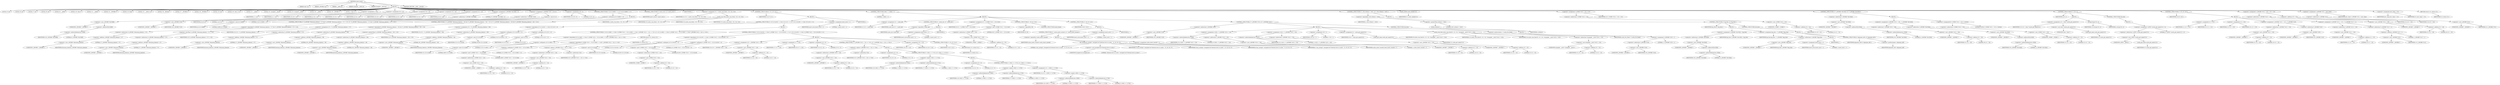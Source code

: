 digraph cache_insert {  
"1000122" [label = "(METHOD,cache_insert)" ]
"1000123" [label = "(PARAM,char *a1)" ]
"1000124" [label = "(PARAM,_DWORD *a2)" ]
"1000125" [label = "(PARAM,__int64 a3)" ]
"1000126" [label = "(PARAM,unsigned __int64 a4)" ]
"1000127" [label = "(PARAM,unsigned __int16 a5)" ]
"1000128" [label = "(BLOCK,,)" ]
"1000129" [label = "(LOCAL,v5: int)" ]
"1000130" [label = "(LOCAL,v6: int)" ]
"1000131" [label = "(LOCAL,v7: int)" ]
"1000132" [label = "(LOCAL,v8: int)" ]
"1000133" [label = "(LOCAL,v9: __int64)" ]
"1000134" [label = "(LOCAL,v10: char *)" ]
"1000135" [label = "(LOCAL,v11: __int64)" ]
"1000136" [label = "(LOCAL,v12: _DWORD *)" ]
"1000137" [label = "(LOCAL,v14: bool)" ]
"1000138" [label = "(LOCAL,v15: __int64 [ 2 ])" ]
"1000139" [label = "(LOCAL,v16: _BOOL4)" ]
"1000140" [label = "(LOCAL,v17: _DWORD *)" ]
"1000141" [label = "(LOCAL,v18: _DWORD *)" ]
"1000142" [label = "(LOCAL,v19: int)" ]
"1000143" [label = "(LOCAL,v20: char [ 12 ])" ]
"1000144" [label = "(LOCAL,v21: __int64)" ]
"1000145" [label = "(LOCAL,v22: unsigned __int16)" ]
"1000146" [label = "(LOCAL,v23: unsigned __int64)" ]
"1000147" [label = "(LOCAL,v24: __int64)" ]
"1000148" [label = "(LOCAL,v25: _DWORD *)" ]
"1000149" [label = "(LOCAL,s: char *)" ]
"1000150" [label = "(<operator>.assignment,s = a1)" ]
"1000151" [label = "(IDENTIFIER,s,s = a1)" ]
"1000152" [label = "(IDENTIFIER,a1,s = a1)" ]
"1000153" [label = "(<operator>.assignment,v25 = a2)" ]
"1000154" [label = "(IDENTIFIER,v25,v25 = a2)" ]
"1000155" [label = "(IDENTIFIER,a2,v25 = a2)" ]
"1000156" [label = "(<operator>.assignment,v24 = a3)" ]
"1000157" [label = "(IDENTIFIER,v24,v24 = a3)" ]
"1000158" [label = "(IDENTIFIER,a3,v24 = a3)" ]
"1000159" [label = "(<operator>.assignment,v23 = a4)" ]
"1000160" [label = "(IDENTIFIER,v23,v23 = a4)" ]
"1000161" [label = "(IDENTIFIER,a4,v23 = a4)" ]
"1000162" [label = "(<operator>.assignment,v22 = a5)" ]
"1000163" [label = "(IDENTIFIER,v22,v22 = a5)" ]
"1000164" [label = "(IDENTIFIER,a5,v22 = a5)" ]
"1000165" [label = "(<operator>.assignment,*(_DWORD *)&v20[8] = 0)" ]
"1000166" [label = "(<operator>.indirection,*(_DWORD *)&v20[8])" ]
"1000167" [label = "(<operator>.cast,(_DWORD *)&v20[8])" ]
"1000168" [label = "(UNKNOWN,_DWORD *,_DWORD *)" ]
"1000169" [label = "(<operator>.addressOf,&v20[8])" ]
"1000170" [label = "(<operator>.indirectIndexAccess,v20[8])" ]
"1000171" [label = "(IDENTIFIER,v20,(_DWORD *)&v20[8])" ]
"1000172" [label = "(LITERAL,8,(_DWORD *)&v20[8])" ]
"1000173" [label = "(LITERAL,0,*(_DWORD *)&v20[8] = 0)" ]
"1000174" [label = "(<operator>.assignment,*(_QWORD *)v20 = a5 & 4)" ]
"1000175" [label = "(<operator>.indirection,*(_QWORD *)v20)" ]
"1000176" [label = "(<operator>.cast,(_QWORD *)v20)" ]
"1000177" [label = "(UNKNOWN,_QWORD *,_QWORD *)" ]
"1000178" [label = "(IDENTIFIER,v20,(_QWORD *)v20)" ]
"1000179" [label = "(<operator>.and,a5 & 4)" ]
"1000180" [label = "(IDENTIFIER,a5,a5 & 4)" ]
"1000181" [label = "(LITERAL,4,a5 & 4)" ]
"1000182" [label = "(<operator>.assignment,v19 = 0)" ]
"1000183" [label = "(IDENTIFIER,v19,v19 = 0)" ]
"1000184" [label = "(LITERAL,0,v19 = 0)" ]
"1000185" [label = "(CONTROL_STRUCTURE,if ( (a5 & 0x980) != 0 ),if ( (a5 & 0x980) != 0 ))" ]
"1000186" [label = "(<operator>.notEquals,(a5 & 0x980) != 0)" ]
"1000187" [label = "(<operator>.and,a5 & 0x980)" ]
"1000188" [label = "(IDENTIFIER,a5,a5 & 0x980)" ]
"1000189" [label = "(LITERAL,0x980,a5 & 0x980)" ]
"1000190" [label = "(LITERAL,0,(a5 & 0x980) != 0)" ]
"1000191" [label = "(BLOCK,,)" ]
"1000192" [label = "(CONTROL_STRUCTURE,if ( *((_QWORD *)dnsmasq_daemon + 57) && *((_QWORD *)dnsmasq_daemon + 57) < v23 ),if ( *((_QWORD *)dnsmasq_daemon + 57) && *((_QWORD *)dnsmasq_daemon + 57) < v23 ))" ]
"1000193" [label = "(<operator>.logicalAnd,*((_QWORD *)dnsmasq_daemon + 57) && *((_QWORD *)dnsmasq_daemon + 57) < v23)" ]
"1000194" [label = "(<operator>.indirection,*((_QWORD *)dnsmasq_daemon + 57))" ]
"1000195" [label = "(<operator>.addition,(_QWORD *)dnsmasq_daemon + 57)" ]
"1000196" [label = "(<operator>.cast,(_QWORD *)dnsmasq_daemon)" ]
"1000197" [label = "(UNKNOWN,_QWORD *,_QWORD *)" ]
"1000198" [label = "(IDENTIFIER,dnsmasq_daemon,(_QWORD *)dnsmasq_daemon)" ]
"1000199" [label = "(LITERAL,57,(_QWORD *)dnsmasq_daemon + 57)" ]
"1000200" [label = "(<operator>.lessThan,*((_QWORD *)dnsmasq_daemon + 57) < v23)" ]
"1000201" [label = "(<operator>.indirection,*((_QWORD *)dnsmasq_daemon + 57))" ]
"1000202" [label = "(<operator>.addition,(_QWORD *)dnsmasq_daemon + 57)" ]
"1000203" [label = "(<operator>.cast,(_QWORD *)dnsmasq_daemon)" ]
"1000204" [label = "(UNKNOWN,_QWORD *,_QWORD *)" ]
"1000205" [label = "(IDENTIFIER,dnsmasq_daemon,(_QWORD *)dnsmasq_daemon)" ]
"1000206" [label = "(LITERAL,57,(_QWORD *)dnsmasq_daemon + 57)" ]
"1000207" [label = "(IDENTIFIER,v23,*((_QWORD *)dnsmasq_daemon + 57) < v23)" ]
"1000208" [label = "(<operator>.assignment,v23 = *((_QWORD *)dnsmasq_daemon + 57))" ]
"1000209" [label = "(IDENTIFIER,v23,v23 = *((_QWORD *)dnsmasq_daemon + 57))" ]
"1000210" [label = "(<operator>.indirection,*((_QWORD *)dnsmasq_daemon + 57))" ]
"1000211" [label = "(<operator>.addition,(_QWORD *)dnsmasq_daemon + 57)" ]
"1000212" [label = "(<operator>.cast,(_QWORD *)dnsmasq_daemon)" ]
"1000213" [label = "(UNKNOWN,_QWORD *,_QWORD *)" ]
"1000214" [label = "(IDENTIFIER,dnsmasq_daemon,(_QWORD *)dnsmasq_daemon)" ]
"1000215" [label = "(LITERAL,57,(_QWORD *)dnsmasq_daemon + 57)" ]
"1000216" [label = "(CONTROL_STRUCTURE,if ( *((_QWORD *)dnsmasq_daemon + 56) && *((_QWORD *)dnsmasq_daemon + 56) > v23 ),if ( *((_QWORD *)dnsmasq_daemon + 56) && *((_QWORD *)dnsmasq_daemon + 56) > v23 ))" ]
"1000217" [label = "(<operator>.logicalAnd,*((_QWORD *)dnsmasq_daemon + 56) && *((_QWORD *)dnsmasq_daemon + 56) > v23)" ]
"1000218" [label = "(<operator>.indirection,*((_QWORD *)dnsmasq_daemon + 56))" ]
"1000219" [label = "(<operator>.addition,(_QWORD *)dnsmasq_daemon + 56)" ]
"1000220" [label = "(<operator>.cast,(_QWORD *)dnsmasq_daemon)" ]
"1000221" [label = "(UNKNOWN,_QWORD *,_QWORD *)" ]
"1000222" [label = "(IDENTIFIER,dnsmasq_daemon,(_QWORD *)dnsmasq_daemon)" ]
"1000223" [label = "(LITERAL,56,(_QWORD *)dnsmasq_daemon + 56)" ]
"1000224" [label = "(<operator>.greaterThan,*((_QWORD *)dnsmasq_daemon + 56) > v23)" ]
"1000225" [label = "(<operator>.indirection,*((_QWORD *)dnsmasq_daemon + 56))" ]
"1000226" [label = "(<operator>.addition,(_QWORD *)dnsmasq_daemon + 56)" ]
"1000227" [label = "(<operator>.cast,(_QWORD *)dnsmasq_daemon)" ]
"1000228" [label = "(UNKNOWN,_QWORD *,_QWORD *)" ]
"1000229" [label = "(IDENTIFIER,dnsmasq_daemon,(_QWORD *)dnsmasq_daemon)" ]
"1000230" [label = "(LITERAL,56,(_QWORD *)dnsmasq_daemon + 56)" ]
"1000231" [label = "(IDENTIFIER,v23,*((_QWORD *)dnsmasq_daemon + 56) > v23)" ]
"1000232" [label = "(<operator>.assignment,v23 = *((_QWORD *)dnsmasq_daemon + 56))" ]
"1000233" [label = "(IDENTIFIER,v23,v23 = *((_QWORD *)dnsmasq_daemon + 56))" ]
"1000234" [label = "(<operator>.indirection,*((_QWORD *)dnsmasq_daemon + 56))" ]
"1000235" [label = "(<operator>.addition,(_QWORD *)dnsmasq_daemon + 56)" ]
"1000236" [label = "(<operator>.cast,(_QWORD *)dnsmasq_daemon)" ]
"1000237" [label = "(UNKNOWN,_QWORD *,_QWORD *)" ]
"1000238" [label = "(IDENTIFIER,dnsmasq_daemon,(_QWORD *)dnsmasq_daemon)" ]
"1000239" [label = "(LITERAL,56,(_QWORD *)dnsmasq_daemon + 56)" ]
"1000240" [label = "(CONTROL_STRUCTURE,if ( insert_error ),if ( insert_error ))" ]
"1000241" [label = "(IDENTIFIER,insert_error,if ( insert_error ))" ]
"1000242" [label = "(IDENTIFIER,L,)" ]
"1000243" [label = "(<operator>.assignment,v21 = cache_scan_free(s, v25, v24, v22))" ]
"1000244" [label = "(IDENTIFIER,v21,v21 = cache_scan_free(s, v25, v24, v22))" ]
"1000245" [label = "(cache_scan_free,cache_scan_free(s, v25, v24, v22))" ]
"1000246" [label = "(IDENTIFIER,s,cache_scan_free(s, v25, v24, v22))" ]
"1000247" [label = "(IDENTIFIER,v25,cache_scan_free(s, v25, v24, v22))" ]
"1000248" [label = "(IDENTIFIER,v24,cache_scan_free(s, v25, v24, v22))" ]
"1000249" [label = "(IDENTIFIER,v22,cache_scan_free(s, v25, v24, v22))" ]
"1000250" [label = "(CONTROL_STRUCTURE,if ( v21 ),if ( v21 ))" ]
"1000251" [label = "(IDENTIFIER,v21,if ( v21 ))" ]
"1000252" [label = "(BLOCK,,)" ]
"1000253" [label = "(CONTROL_STRUCTURE,if ( (v22 & 0x180) != 0 && (v22 & 8) != 0 ),if ( (v22 & 0x180) != 0 && (v22 & 8) != 0 ))" ]
"1000254" [label = "(<operator>.logicalAnd,(v22 & 0x180) != 0 && (v22 & 8) != 0)" ]
"1000255" [label = "(<operator>.notEquals,(v22 & 0x180) != 0)" ]
"1000256" [label = "(<operator>.and,v22 & 0x180)" ]
"1000257" [label = "(IDENTIFIER,v22,v22 & 0x180)" ]
"1000258" [label = "(LITERAL,0x180,v22 & 0x180)" ]
"1000259" [label = "(LITERAL,0,(v22 & 0x180) != 0)" ]
"1000260" [label = "(<operator>.notEquals,(v22 & 8) != 0)" ]
"1000261" [label = "(<operator>.and,v22 & 8)" ]
"1000262" [label = "(IDENTIFIER,v22,v22 & 8)" ]
"1000263" [label = "(LITERAL,8,v22 & 8)" ]
"1000264" [label = "(LITERAL,0,(v22 & 8) != 0)" ]
"1000265" [label = "(BLOCK,,)" ]
"1000266" [label = "(CONTROL_STRUCTURE,if ( (v22 & 0x80) != 0 && (*(_WORD *)(v21 + 52) & 0x80) != 0 && *(_DWORD *)(v21 + 24) == *v25 ),if ( (v22 & 0x80) != 0 && (*(_WORD *)(v21 + 52) & 0x80) != 0 && *(_DWORD *)(v21 + 24) == *v25 ))" ]
"1000267" [label = "(<operator>.logicalAnd,(v22 & 0x80) != 0 && (*(_WORD *)(v21 + 52) & 0x80) != 0 && *(_DWORD *)(v21 + 24) == *v25)" ]
"1000268" [label = "(<operator>.notEquals,(v22 & 0x80) != 0)" ]
"1000269" [label = "(<operator>.and,v22 & 0x80)" ]
"1000270" [label = "(IDENTIFIER,v22,v22 & 0x80)" ]
"1000271" [label = "(LITERAL,0x80,v22 & 0x80)" ]
"1000272" [label = "(LITERAL,0,(v22 & 0x80) != 0)" ]
"1000273" [label = "(<operator>.logicalAnd,(*(_WORD *)(v21 + 52) & 0x80) != 0 && *(_DWORD *)(v21 + 24) == *v25)" ]
"1000274" [label = "(<operator>.notEquals,(*(_WORD *)(v21 + 52) & 0x80) != 0)" ]
"1000275" [label = "(<operator>.and,*(_WORD *)(v21 + 52) & 0x80)" ]
"1000276" [label = "(<operator>.indirection,*(_WORD *)(v21 + 52))" ]
"1000277" [label = "(<operator>.cast,(_WORD *)(v21 + 52))" ]
"1000278" [label = "(UNKNOWN,_WORD *,_WORD *)" ]
"1000279" [label = "(<operator>.addition,v21 + 52)" ]
"1000280" [label = "(IDENTIFIER,v21,v21 + 52)" ]
"1000281" [label = "(LITERAL,52,v21 + 52)" ]
"1000282" [label = "(LITERAL,0x80,*(_WORD *)(v21 + 52) & 0x80)" ]
"1000283" [label = "(LITERAL,0,(*(_WORD *)(v21 + 52) & 0x80) != 0)" ]
"1000284" [label = "(<operator>.equals,*(_DWORD *)(v21 + 24) == *v25)" ]
"1000285" [label = "(<operator>.indirection,*(_DWORD *)(v21 + 24))" ]
"1000286" [label = "(<operator>.cast,(_DWORD *)(v21 + 24))" ]
"1000287" [label = "(UNKNOWN,_DWORD *,_DWORD *)" ]
"1000288" [label = "(<operator>.addition,v21 + 24)" ]
"1000289" [label = "(IDENTIFIER,v21,v21 + 24)" ]
"1000290" [label = "(LITERAL,24,v21 + 24)" ]
"1000291" [label = "(<operator>.indirection,*v25)" ]
"1000292" [label = "(IDENTIFIER,v25,*(_DWORD *)(v21 + 24) == *v25)" ]
"1000293" [label = "(RETURN,return v21;,return v21;)" ]
"1000294" [label = "(IDENTIFIER,v21,return v21;)" ]
"1000295" [label = "(CONTROL_STRUCTURE,if ( (v22 & 0x100) != 0 && (*(_WORD *)(v21 + 52) & 0x100) != 0 ),if ( (v22 & 0x100) != 0 && (*(_WORD *)(v21 + 52) & 0x100) != 0 ))" ]
"1000296" [label = "(<operator>.logicalAnd,(v22 & 0x100) != 0 && (*(_WORD *)(v21 + 52) & 0x100) != 0)" ]
"1000297" [label = "(<operator>.notEquals,(v22 & 0x100) != 0)" ]
"1000298" [label = "(<operator>.and,v22 & 0x100)" ]
"1000299" [label = "(IDENTIFIER,v22,v22 & 0x100)" ]
"1000300" [label = "(LITERAL,0x100,v22 & 0x100)" ]
"1000301" [label = "(LITERAL,0,(v22 & 0x100) != 0)" ]
"1000302" [label = "(<operator>.notEquals,(*(_WORD *)(v21 + 52) & 0x100) != 0)" ]
"1000303" [label = "(<operator>.and,*(_WORD *)(v21 + 52) & 0x100)" ]
"1000304" [label = "(<operator>.indirection,*(_WORD *)(v21 + 52))" ]
"1000305" [label = "(<operator>.cast,(_WORD *)(v21 + 52))" ]
"1000306" [label = "(UNKNOWN,_WORD *,_WORD *)" ]
"1000307" [label = "(<operator>.addition,v21 + 52)" ]
"1000308" [label = "(IDENTIFIER,v21,v21 + 52)" ]
"1000309" [label = "(LITERAL,52,v21 + 52)" ]
"1000310" [label = "(LITERAL,0x100,*(_WORD *)(v21 + 52) & 0x100)" ]
"1000311" [label = "(LITERAL,0,(*(_WORD *)(v21 + 52) & 0x100) != 0)" ]
"1000312" [label = "(BLOCK,,)" ]
"1000313" [label = "(<operator>.assignment,v18 = (_DWORD *)(v21 + 24))" ]
"1000314" [label = "(IDENTIFIER,v18,v18 = (_DWORD *)(v21 + 24))" ]
"1000315" [label = "(<operator>.cast,(_DWORD *)(v21 + 24))" ]
"1000316" [label = "(UNKNOWN,_DWORD *,_DWORD *)" ]
"1000317" [label = "(<operator>.addition,v21 + 24)" ]
"1000318" [label = "(IDENTIFIER,v21,v21 + 24)" ]
"1000319" [label = "(LITERAL,24,v21 + 24)" ]
"1000320" [label = "(<operator>.assignment,v17 = v25)" ]
"1000321" [label = "(IDENTIFIER,v17,v17 = v25)" ]
"1000322" [label = "(IDENTIFIER,v25,v17 = v25)" ]
"1000323" [label = "(<operator>.assignment,v14 = 0)" ]
"1000324" [label = "(IDENTIFIER,v14,v14 = 0)" ]
"1000325" [label = "(LITERAL,0,v14 = 0)" ]
"1000326" [label = "(CONTROL_STRUCTURE,if ( *(_DWORD *)(v21 + 24) == *v25 ),if ( *(_DWORD *)(v21 + 24) == *v25 ))" ]
"1000327" [label = "(<operator>.equals,*(_DWORD *)(v21 + 24) == *v25)" ]
"1000328" [label = "(<operator>.indirection,*(_DWORD *)(v21 + 24))" ]
"1000329" [label = "(<operator>.cast,(_DWORD *)(v21 + 24))" ]
"1000330" [label = "(UNKNOWN,_DWORD *,_DWORD *)" ]
"1000331" [label = "(<operator>.addition,v21 + 24)" ]
"1000332" [label = "(IDENTIFIER,v21,v21 + 24)" ]
"1000333" [label = "(LITERAL,24,v21 + 24)" ]
"1000334" [label = "(<operator>.indirection,*v25)" ]
"1000335" [label = "(IDENTIFIER,v25,*(_DWORD *)(v21 + 24) == *v25)" ]
"1000336" [label = "(BLOCK,,)" ]
"1000337" [label = "(<operator>.assignment,v14 = 0)" ]
"1000338" [label = "(IDENTIFIER,v14,v14 = 0)" ]
"1000339" [label = "(LITERAL,0,v14 = 0)" ]
"1000340" [label = "(CONTROL_STRUCTURE,if ( v18[1] == v17[1] ),if ( v18[1] == v17[1] ))" ]
"1000341" [label = "(<operator>.equals,v18[1] == v17[1])" ]
"1000342" [label = "(<operator>.indirectIndexAccess,v18[1])" ]
"1000343" [label = "(IDENTIFIER,v18,v18[1] == v17[1])" ]
"1000344" [label = "(LITERAL,1,v18[1] == v17[1])" ]
"1000345" [label = "(<operator>.indirectIndexAccess,v17[1])" ]
"1000346" [label = "(IDENTIFIER,v17,v18[1] == v17[1])" ]
"1000347" [label = "(LITERAL,1,v18[1] == v17[1])" ]
"1000348" [label = "(BLOCK,,)" ]
"1000349" [label = "(<operator>.assignment,v14 = 0)" ]
"1000350" [label = "(IDENTIFIER,v14,v14 = 0)" ]
"1000351" [label = "(LITERAL,0,v14 = 0)" ]
"1000352" [label = "(CONTROL_STRUCTURE,if ( v18[2] == v17[2] ),if ( v18[2] == v17[2] ))" ]
"1000353" [label = "(<operator>.equals,v18[2] == v17[2])" ]
"1000354" [label = "(<operator>.indirectIndexAccess,v18[2])" ]
"1000355" [label = "(IDENTIFIER,v18,v18[2] == v17[2])" ]
"1000356" [label = "(LITERAL,2,v18[2] == v17[2])" ]
"1000357" [label = "(<operator>.indirectIndexAccess,v17[2])" ]
"1000358" [label = "(IDENTIFIER,v17,v18[2] == v17[2])" ]
"1000359" [label = "(LITERAL,2,v18[2] == v17[2])" ]
"1000360" [label = "(<operator>.assignment,v14 = v18[3] == v17[3])" ]
"1000361" [label = "(IDENTIFIER,v14,v14 = v18[3] == v17[3])" ]
"1000362" [label = "(<operator>.equals,v18[3] == v17[3])" ]
"1000363" [label = "(<operator>.indirectIndexAccess,v18[3])" ]
"1000364" [label = "(IDENTIFIER,v18,v18[3] == v17[3])" ]
"1000365" [label = "(LITERAL,3,v18[3] == v17[3])" ]
"1000366" [label = "(<operator>.indirectIndexAccess,v17[3])" ]
"1000367" [label = "(IDENTIFIER,v17,v18[3] == v17[3])" ]
"1000368" [label = "(LITERAL,3,v18[3] == v17[3])" ]
"1000369" [label = "(<operator>.assignment,v16 = v14)" ]
"1000370" [label = "(IDENTIFIER,v16,v16 = v14)" ]
"1000371" [label = "(IDENTIFIER,v14,v16 = v14)" ]
"1000372" [label = "(CONTROL_STRUCTURE,if ( v14 ),if ( v14 ))" ]
"1000373" [label = "(IDENTIFIER,v14,if ( v14 ))" ]
"1000374" [label = "(RETURN,return v21;,return v21;)" ]
"1000375" [label = "(IDENTIFIER,v21,return v21;)" ]
"1000376" [label = "(<operator>.assignment,insert_error = 1)" ]
"1000377" [label = "(IDENTIFIER,insert_error,insert_error = 1)" ]
"1000378" [label = "(LITERAL,1,insert_error = 1)" ]
"1000379" [label = "(IDENTIFIER,L,)" ]
"1000380" [label = "(CONTROL_STRUCTURE,while ( 1 ),while ( 1 ))" ]
"1000381" [label = "(LITERAL,1,while ( 1 ))" ]
"1000382" [label = "(BLOCK,,)" ]
"1000383" [label = "(<operator>.assignment,v21 = cache_tail)" ]
"1000384" [label = "(IDENTIFIER,v21,v21 = cache_tail)" ]
"1000385" [label = "(IDENTIFIER,cache_tail,v21 = cache_tail)" ]
"1000386" [label = "(CONTROL_STRUCTURE,if ( !cache_tail ),if ( !cache_tail ))" ]
"1000387" [label = "(<operator>.logicalNot,!cache_tail)" ]
"1000388" [label = "(IDENTIFIER,cache_tail,!cache_tail)" ]
"1000389" [label = "(BLOCK,,)" ]
"1000390" [label = "(<operator>.assignment,insert_error = 1)" ]
"1000391" [label = "(IDENTIFIER,insert_error,insert_error = 1)" ]
"1000392" [label = "(LITERAL,1,insert_error = 1)" ]
"1000393" [label = "(IDENTIFIER,L,)" ]
"1000394" [label = "(<operator>.assignment,v8 = *(_WORD *)(v21 + 52) & 0xC)" ]
"1000395" [label = "(IDENTIFIER,v8,v8 = *(_WORD *)(v21 + 52) & 0xC)" ]
"1000396" [label = "(<operator>.and,*(_WORD *)(v21 + 52) & 0xC)" ]
"1000397" [label = "(<operator>.indirection,*(_WORD *)(v21 + 52))" ]
"1000398" [label = "(<operator>.cast,(_WORD *)(v21 + 52))" ]
"1000399" [label = "(UNKNOWN,_WORD *,_WORD *)" ]
"1000400" [label = "(<operator>.addition,v21 + 52)" ]
"1000401" [label = "(IDENTIFIER,v21,v21 + 52)" ]
"1000402" [label = "(LITERAL,52,v21 + 52)" ]
"1000403" [label = "(LITERAL,0xC,*(_WORD *)(v21 + 52) & 0xC)" ]
"1000404" [label = "(CONTROL_STRUCTURE,if ( !v8 ),if ( !v8 ))" ]
"1000405" [label = "(<operator>.logicalNot,!v8)" ]
"1000406" [label = "(IDENTIFIER,v8,!v8)" ]
"1000407" [label = "(CONTROL_STRUCTURE,break;,break;)" ]
"1000408" [label = "(CONTROL_STRUCTURE,if ( v19 ),if ( v19 ))" ]
"1000409" [label = "(IDENTIFIER,v19,if ( v19 ))" ]
"1000410" [label = "(BLOCK,,)" ]
"1000411" [label = "(CONTROL_STRUCTURE,if ( !cache_insert_warned ),if ( !cache_insert_warned ))" ]
"1000412" [label = "(<operator>.logicalNot,!cache_insert_warned)" ]
"1000413" [label = "(IDENTIFIER,cache_insert_warned,!cache_insert_warned)" ]
"1000414" [label = "(BLOCK,,)" ]
"1000415" [label = "(my_syslog,my_syslog(3, (unsigned int)\"Internal error in cache.\", v5, v8, v6, v7))" ]
"1000416" [label = "(LITERAL,3,my_syslog(3, (unsigned int)\"Internal error in cache.\", v5, v8, v6, v7))" ]
"1000417" [label = "(<operator>.cast,(unsigned int)\"Internal error in cache.\")" ]
"1000418" [label = "(UNKNOWN,unsigned int,unsigned int)" ]
"1000419" [label = "(LITERAL,\"Internal error in cache.\",(unsigned int)\"Internal error in cache.\")" ]
"1000420" [label = "(IDENTIFIER,v5,my_syslog(3, (unsigned int)\"Internal error in cache.\", v5, v8, v6, v7))" ]
"1000421" [label = "(IDENTIFIER,v8,my_syslog(3, (unsigned int)\"Internal error in cache.\", v5, v8, v6, v7))" ]
"1000422" [label = "(IDENTIFIER,v6,my_syslog(3, (unsigned int)\"Internal error in cache.\", v5, v8, v6, v7))" ]
"1000423" [label = "(IDENTIFIER,v7,my_syslog(3, (unsigned int)\"Internal error in cache.\", v5, v8, v6, v7))" ]
"1000424" [label = "(<operator>.assignment,cache_insert_warned = 1)" ]
"1000425" [label = "(IDENTIFIER,cache_insert_warned,cache_insert_warned = 1)" ]
"1000426" [label = "(LITERAL,1,cache_insert_warned = 1)" ]
"1000427" [label = "(<operator>.assignment,insert_error = 1)" ]
"1000428" [label = "(IDENTIFIER,insert_error,insert_error = 1)" ]
"1000429" [label = "(LITERAL,1,insert_error = 1)" ]
"1000430" [label = "(IDENTIFIER,L,)" ]
"1000431" [label = "(CONTROL_STRUCTURE,if ( *(_DWORD *)v20 ),if ( *(_DWORD *)v20 ))" ]
"1000432" [label = "(<operator>.indirection,*(_DWORD *)v20)" ]
"1000433" [label = "(<operator>.cast,(_DWORD *)v20)" ]
"1000434" [label = "(UNKNOWN,_DWORD *,_DWORD *)" ]
"1000435" [label = "(IDENTIFIER,v20,(_DWORD *)v20)" ]
"1000436" [label = "(BLOCK,,)" ]
"1000437" [label = "(<operator>.assignment,v15[0] = *(_QWORD *)(v21 + 24))" ]
"1000438" [label = "(<operator>.indirectIndexAccess,v15[0])" ]
"1000439" [label = "(IDENTIFIER,v15,v15[0] = *(_QWORD *)(v21 + 24))" ]
"1000440" [label = "(LITERAL,0,v15[0] = *(_QWORD *)(v21 + 24))" ]
"1000441" [label = "(<operator>.indirection,*(_QWORD *)(v21 + 24))" ]
"1000442" [label = "(<operator>.cast,(_QWORD *)(v21 + 24))" ]
"1000443" [label = "(UNKNOWN,_QWORD *,_QWORD *)" ]
"1000444" [label = "(<operator>.addition,v21 + 24)" ]
"1000445" [label = "(IDENTIFIER,v21,v21 + 24)" ]
"1000446" [label = "(LITERAL,24,v21 + 24)" ]
"1000447" [label = "(<operator>.assignment,v15[1] = *(_QWORD *)(v21 + 32))" ]
"1000448" [label = "(<operator>.indirectIndexAccess,v15[1])" ]
"1000449" [label = "(IDENTIFIER,v15,v15[1] = *(_QWORD *)(v21 + 32))" ]
"1000450" [label = "(LITERAL,1,v15[1] = *(_QWORD *)(v21 + 32))" ]
"1000451" [label = "(<operator>.indirection,*(_QWORD *)(v21 + 32))" ]
"1000452" [label = "(<operator>.cast,(_QWORD *)(v21 + 32))" ]
"1000453" [label = "(UNKNOWN,_QWORD *,_QWORD *)" ]
"1000454" [label = "(<operator>.addition,v21 + 32)" ]
"1000455" [label = "(IDENTIFIER,v21,v21 + 32)" ]
"1000456" [label = "(LITERAL,32,v21 + 32)" ]
"1000457" [label = "(<operator>.assignment,v19 = 1)" ]
"1000458" [label = "(IDENTIFIER,v19,v19 = 1)" ]
"1000459" [label = "(LITERAL,1,v19 = 1)" ]
"1000460" [label = "(<operator>.assignment,v9 = cache_get_name(v21))" ]
"1000461" [label = "(IDENTIFIER,v9,v9 = cache_get_name(v21))" ]
"1000462" [label = "(cache_get_name,cache_get_name(v21))" ]
"1000463" [label = "(IDENTIFIER,v21,cache_get_name(v21))" ]
"1000464" [label = "(cache_scan_free,cache_scan_free(v9, v15, v24, *(unsigned __int16 *)(v21 + 52)))" ]
"1000465" [label = "(IDENTIFIER,v9,cache_scan_free(v9, v15, v24, *(unsigned __int16 *)(v21 + 52)))" ]
"1000466" [label = "(IDENTIFIER,v15,cache_scan_free(v9, v15, v24, *(unsigned __int16 *)(v21 + 52)))" ]
"1000467" [label = "(IDENTIFIER,v24,cache_scan_free(v9, v15, v24, *(unsigned __int16 *)(v21 + 52)))" ]
"1000468" [label = "(<operator>.indirection,*(unsigned __int16 *)(v21 + 52))" ]
"1000469" [label = "(<operator>.cast,(unsigned __int16 *)(v21 + 52))" ]
"1000470" [label = "(UNKNOWN,unsigned __int16 *,unsigned __int16 *)" ]
"1000471" [label = "(<operator>.addition,v21 + 52)" ]
"1000472" [label = "(IDENTIFIER,v21,v21 + 52)" ]
"1000473" [label = "(LITERAL,52,v21 + 52)" ]
"1000474" [label = "(<operator>.preIncrement,++cache_live_freed)" ]
"1000475" [label = "(IDENTIFIER,cache_live_freed,++cache_live_freed)" ]
"1000476" [label = "(CONTROL_STRUCTURE,else,else)" ]
"1000477" [label = "(BLOCK,,)" ]
"1000478" [label = "(<operator>.assignment,*(_DWORD *)v20 = 1)" ]
"1000479" [label = "(<operator>.indirection,*(_DWORD *)v20)" ]
"1000480" [label = "(<operator>.cast,(_DWORD *)v20)" ]
"1000481" [label = "(UNKNOWN,_DWORD *,_DWORD *)" ]
"1000482" [label = "(IDENTIFIER,v20,(_DWORD *)v20)" ]
"1000483" [label = "(LITERAL,1,*(_DWORD *)v20 = 1)" ]
"1000484" [label = "(CONTROL_STRUCTURE,if ( s && strlen(s) > 0x31 ),if ( s && strlen(s) > 0x31 ))" ]
"1000485" [label = "(<operator>.logicalAnd,s && strlen(s) > 0x31)" ]
"1000486" [label = "(IDENTIFIER,s,s && strlen(s) > 0x31)" ]
"1000487" [label = "(<operator>.greaterThan,strlen(s) > 0x31)" ]
"1000488" [label = "(strlen,strlen(s))" ]
"1000489" [label = "(IDENTIFIER,s,strlen(s))" ]
"1000490" [label = "(LITERAL,0x31,strlen(s) > 0x31)" ]
"1000491" [label = "(BLOCK,,)" ]
"1000492" [label = "(CONTROL_STRUCTURE,if ( big_free ),if ( big_free ))" ]
"1000493" [label = "(IDENTIFIER,big_free,if ( big_free ))" ]
"1000494" [label = "(BLOCK,,)" ]
"1000495" [label = "(<operator>.assignment,*(_QWORD *)&v20[4] = big_free)" ]
"1000496" [label = "(<operator>.indirection,*(_QWORD *)&v20[4])" ]
"1000497" [label = "(<operator>.cast,(_QWORD *)&v20[4])" ]
"1000498" [label = "(UNKNOWN,_QWORD *,_QWORD *)" ]
"1000499" [label = "(<operator>.addressOf,&v20[4])" ]
"1000500" [label = "(<operator>.indirectIndexAccess,v20[4])" ]
"1000501" [label = "(IDENTIFIER,v20,(_QWORD *)&v20[4])" ]
"1000502" [label = "(LITERAL,4,(_QWORD *)&v20[4])" ]
"1000503" [label = "(IDENTIFIER,big_free,*(_QWORD *)&v20[4] = big_free)" ]
"1000504" [label = "(<operator>.assignment,big_free = *(_QWORD *)big_free)" ]
"1000505" [label = "(IDENTIFIER,big_free,big_free = *(_QWORD *)big_free)" ]
"1000506" [label = "(<operator>.indirection,*(_QWORD *)big_free)" ]
"1000507" [label = "(<operator>.cast,(_QWORD *)big_free)" ]
"1000508" [label = "(UNKNOWN,_QWORD *,_QWORD *)" ]
"1000509" [label = "(IDENTIFIER,big_free,(_QWORD *)big_free)" ]
"1000510" [label = "(CONTROL_STRUCTURE,else,else)" ]
"1000511" [label = "(BLOCK,,)" ]
"1000512" [label = "(BLOCK,,)" ]
"1000513" [label = "(<operator>.assignment,insert_error = 1)" ]
"1000514" [label = "(IDENTIFIER,insert_error,insert_error = 1)" ]
"1000515" [label = "(LITERAL,1,insert_error = 1)" ]
"1000516" [label = "(IDENTIFIER,L,)" ]
"1000517" [label = "(CONTROL_STRUCTURE,if ( bignames_left ),if ( bignames_left ))" ]
"1000518" [label = "(IDENTIFIER,bignames_left,if ( bignames_left ))" ]
"1000519" [label = "(<operator>.preDecrement,--bignames_left)" ]
"1000520" [label = "(IDENTIFIER,bignames_left,--bignames_left)" ]
"1000521" [label = "(cache_unlink,cache_unlink(v21))" ]
"1000522" [label = "(IDENTIFIER,v21,cache_unlink(v21))" ]
"1000523" [label = "(<operator>.assignment,*(_WORD *)(v21 + 52) = v22)" ]
"1000524" [label = "(<operator>.indirection,*(_WORD *)(v21 + 52))" ]
"1000525" [label = "(<operator>.cast,(_WORD *)(v21 + 52))" ]
"1000526" [label = "(UNKNOWN,_WORD *,_WORD *)" ]
"1000527" [label = "(<operator>.addition,v21 + 52)" ]
"1000528" [label = "(IDENTIFIER,v21,v21 + 52)" ]
"1000529" [label = "(LITERAL,52,v21 + 52)" ]
"1000530" [label = "(IDENTIFIER,v22,*(_WORD *)(v21 + 52) = v22)" ]
"1000531" [label = "(CONTROL_STRUCTURE,if ( *(_QWORD *)&v20[4] ),if ( *(_QWORD *)&v20[4] ))" ]
"1000532" [label = "(<operator>.indirection,*(_QWORD *)&v20[4])" ]
"1000533" [label = "(<operator>.cast,(_QWORD *)&v20[4])" ]
"1000534" [label = "(UNKNOWN,_QWORD *,_QWORD *)" ]
"1000535" [label = "(<operator>.addressOf,&v20[4])" ]
"1000536" [label = "(<operator>.indirectIndexAccess,v20[4])" ]
"1000537" [label = "(IDENTIFIER,v20,(_QWORD *)&v20[4])" ]
"1000538" [label = "(LITERAL,4,(_QWORD *)&v20[4])" ]
"1000539" [label = "(BLOCK,,)" ]
"1000540" [label = "(<operator>.assignment,*(_QWORD *)(v21 + 56) = *(_QWORD *)&v20[4])" ]
"1000541" [label = "(<operator>.indirection,*(_QWORD *)(v21 + 56))" ]
"1000542" [label = "(<operator>.cast,(_QWORD *)(v21 + 56))" ]
"1000543" [label = "(UNKNOWN,_QWORD *,_QWORD *)" ]
"1000544" [label = "(<operator>.addition,v21 + 56)" ]
"1000545" [label = "(IDENTIFIER,v21,v21 + 56)" ]
"1000546" [label = "(LITERAL,56,v21 + 56)" ]
"1000547" [label = "(<operator>.indirection,*(_QWORD *)&v20[4])" ]
"1000548" [label = "(<operator>.cast,(_QWORD *)&v20[4])" ]
"1000549" [label = "(UNKNOWN,_QWORD *,_QWORD *)" ]
"1000550" [label = "(<operator>.addressOf,&v20[4])" ]
"1000551" [label = "(<operator>.indirectIndexAccess,v20[4])" ]
"1000552" [label = "(IDENTIFIER,v20,(_QWORD *)&v20[4])" ]
"1000553" [label = "(LITERAL,4,(_QWORD *)&v20[4])" ]
"1000554" [label = "(<operators>.assignmentOr,*(_WORD *)(v21 + 52) |= 0x200u)" ]
"1000555" [label = "(<operator>.indirection,*(_WORD *)(v21 + 52))" ]
"1000556" [label = "(<operator>.cast,(_WORD *)(v21 + 52))" ]
"1000557" [label = "(UNKNOWN,_WORD *,_WORD *)" ]
"1000558" [label = "(<operator>.addition,v21 + 52)" ]
"1000559" [label = "(IDENTIFIER,v21,v21 + 52)" ]
"1000560" [label = "(LITERAL,52,v21 + 52)" ]
"1000561" [label = "(LITERAL,0x200u,*(_WORD *)(v21 + 52) |= 0x200u)" ]
"1000562" [label = "(CONTROL_STRUCTURE,if ( s ),if ( s ))" ]
"1000563" [label = "(IDENTIFIER,s,if ( s ))" ]
"1000564" [label = "(BLOCK,,)" ]
"1000565" [label = "(<operator>.assignment,v10 = (char *)cache_get_name(v21))" ]
"1000566" [label = "(IDENTIFIER,v10,v10 = (char *)cache_get_name(v21))" ]
"1000567" [label = "(<operator>.cast,(char *)cache_get_name(v21))" ]
"1000568" [label = "(UNKNOWN,char *,char *)" ]
"1000569" [label = "(cache_get_name,cache_get_name(v21))" ]
"1000570" [label = "(IDENTIFIER,v21,cache_get_name(v21))" ]
"1000571" [label = "(strcpy,strcpy(v10, s))" ]
"1000572" [label = "(IDENTIFIER,v10,strcpy(v10, s))" ]
"1000573" [label = "(IDENTIFIER,s,strcpy(v10, s))" ]
"1000574" [label = "(CONTROL_STRUCTURE,else,else)" ]
"1000575" [label = "(BLOCK,,)" ]
"1000576" [label = "(<operator>.assignment,*(_BYTE *)cache_get_name(v21) = 0)" ]
"1000577" [label = "(<operator>.indirection,*(_BYTE *)cache_get_name(v21))" ]
"1000578" [label = "(<operator>.cast,(_BYTE *)cache_get_name(v21))" ]
"1000579" [label = "(UNKNOWN,_BYTE *,_BYTE *)" ]
"1000580" [label = "(cache_get_name,cache_get_name(v21))" ]
"1000581" [label = "(IDENTIFIER,v21,cache_get_name(v21))" ]
"1000582" [label = "(LITERAL,0,*(_BYTE *)cache_get_name(v21) = 0)" ]
"1000583" [label = "(CONTROL_STRUCTURE,if ( v25 ),if ( v25 ))" ]
"1000584" [label = "(IDENTIFIER,v25,if ( v25 ))" ]
"1000585" [label = "(BLOCK,,)" ]
"1000586" [label = "(<operator>.assignment,v11 = v21)" ]
"1000587" [label = "(IDENTIFIER,v11,v11 = v21)" ]
"1000588" [label = "(IDENTIFIER,v21,v11 = v21)" ]
"1000589" [label = "(<operator>.assignment,v12 = v25)" ]
"1000590" [label = "(IDENTIFIER,v12,v12 = v25)" ]
"1000591" [label = "(IDENTIFIER,v25,v12 = v25)" ]
"1000592" [label = "(<operator>.assignment,*(_QWORD *)(v21 + 24) = *(_QWORD *)v25)" ]
"1000593" [label = "(<operator>.indirection,*(_QWORD *)(v21 + 24))" ]
"1000594" [label = "(<operator>.cast,(_QWORD *)(v21 + 24))" ]
"1000595" [label = "(UNKNOWN,_QWORD *,_QWORD *)" ]
"1000596" [label = "(<operator>.addition,v21 + 24)" ]
"1000597" [label = "(IDENTIFIER,v21,v21 + 24)" ]
"1000598" [label = "(LITERAL,24,v21 + 24)" ]
"1000599" [label = "(<operator>.indirection,*(_QWORD *)v25)" ]
"1000600" [label = "(<operator>.cast,(_QWORD *)v25)" ]
"1000601" [label = "(UNKNOWN,_QWORD *,_QWORD *)" ]
"1000602" [label = "(IDENTIFIER,v25,(_QWORD *)v25)" ]
"1000603" [label = "(<operator>.assignment,*(_QWORD *)(v11 + 32) = *((_QWORD *)v12 + 1))" ]
"1000604" [label = "(<operator>.indirection,*(_QWORD *)(v11 + 32))" ]
"1000605" [label = "(<operator>.cast,(_QWORD *)(v11 + 32))" ]
"1000606" [label = "(UNKNOWN,_QWORD *,_QWORD *)" ]
"1000607" [label = "(<operator>.addition,v11 + 32)" ]
"1000608" [label = "(IDENTIFIER,v11,v11 + 32)" ]
"1000609" [label = "(LITERAL,32,v11 + 32)" ]
"1000610" [label = "(<operator>.indirection,*((_QWORD *)v12 + 1))" ]
"1000611" [label = "(<operator>.addition,(_QWORD *)v12 + 1)" ]
"1000612" [label = "(<operator>.cast,(_QWORD *)v12)" ]
"1000613" [label = "(UNKNOWN,_QWORD *,_QWORD *)" ]
"1000614" [label = "(IDENTIFIER,v12,(_QWORD *)v12)" ]
"1000615" [label = "(LITERAL,1,(_QWORD *)v12 + 1)" ]
"1000616" [label = "(<operator>.assignment,*(_QWORD *)(v21 + 40) = v23 + v24)" ]
"1000617" [label = "(<operator>.indirection,*(_QWORD *)(v21 + 40))" ]
"1000618" [label = "(<operator>.cast,(_QWORD *)(v21 + 40))" ]
"1000619" [label = "(UNKNOWN,_QWORD *,_QWORD *)" ]
"1000620" [label = "(<operator>.addition,v21 + 40)" ]
"1000621" [label = "(IDENTIFIER,v21,v21 + 40)" ]
"1000622" [label = "(LITERAL,40,v21 + 40)" ]
"1000623" [label = "(<operator>.addition,v23 + v24)" ]
"1000624" [label = "(IDENTIFIER,v23,v23 + v24)" ]
"1000625" [label = "(IDENTIFIER,v24,v23 + v24)" ]
"1000626" [label = "(<operator>.assignment,*(_QWORD *)v21 = new_chain)" ]
"1000627" [label = "(<operator>.indirection,*(_QWORD *)v21)" ]
"1000628" [label = "(<operator>.cast,(_QWORD *)v21)" ]
"1000629" [label = "(UNKNOWN,_QWORD *,_QWORD *)" ]
"1000630" [label = "(IDENTIFIER,v21,(_QWORD *)v21)" ]
"1000631" [label = "(IDENTIFIER,new_chain,*(_QWORD *)v21 = new_chain)" ]
"1000632" [label = "(<operator>.assignment,new_chain = v21)" ]
"1000633" [label = "(IDENTIFIER,new_chain,new_chain = v21)" ]
"1000634" [label = "(IDENTIFIER,v21,new_chain = v21)" ]
"1000635" [label = "(RETURN,return v21;,return v21;)" ]
"1000636" [label = "(IDENTIFIER,v21,return v21;)" ]
"1000637" [label = "(METHOD_RETURN,__int64 __fastcall)" ]
  "1000122" -> "1000123" 
  "1000122" -> "1000124" 
  "1000122" -> "1000125" 
  "1000122" -> "1000126" 
  "1000122" -> "1000127" 
  "1000122" -> "1000128" 
  "1000122" -> "1000637" 
  "1000128" -> "1000129" 
  "1000128" -> "1000130" 
  "1000128" -> "1000131" 
  "1000128" -> "1000132" 
  "1000128" -> "1000133" 
  "1000128" -> "1000134" 
  "1000128" -> "1000135" 
  "1000128" -> "1000136" 
  "1000128" -> "1000137" 
  "1000128" -> "1000138" 
  "1000128" -> "1000139" 
  "1000128" -> "1000140" 
  "1000128" -> "1000141" 
  "1000128" -> "1000142" 
  "1000128" -> "1000143" 
  "1000128" -> "1000144" 
  "1000128" -> "1000145" 
  "1000128" -> "1000146" 
  "1000128" -> "1000147" 
  "1000128" -> "1000148" 
  "1000128" -> "1000149" 
  "1000128" -> "1000150" 
  "1000128" -> "1000153" 
  "1000128" -> "1000156" 
  "1000128" -> "1000159" 
  "1000128" -> "1000162" 
  "1000128" -> "1000165" 
  "1000128" -> "1000174" 
  "1000128" -> "1000182" 
  "1000128" -> "1000185" 
  "1000128" -> "1000240" 
  "1000128" -> "1000242" 
  "1000128" -> "1000243" 
  "1000128" -> "1000250" 
  "1000128" -> "1000380" 
  "1000128" -> "1000484" 
  "1000128" -> "1000521" 
  "1000128" -> "1000523" 
  "1000128" -> "1000531" 
  "1000128" -> "1000562" 
  "1000128" -> "1000583" 
  "1000128" -> "1000616" 
  "1000128" -> "1000626" 
  "1000128" -> "1000632" 
  "1000128" -> "1000635" 
  "1000150" -> "1000151" 
  "1000150" -> "1000152" 
  "1000153" -> "1000154" 
  "1000153" -> "1000155" 
  "1000156" -> "1000157" 
  "1000156" -> "1000158" 
  "1000159" -> "1000160" 
  "1000159" -> "1000161" 
  "1000162" -> "1000163" 
  "1000162" -> "1000164" 
  "1000165" -> "1000166" 
  "1000165" -> "1000173" 
  "1000166" -> "1000167" 
  "1000167" -> "1000168" 
  "1000167" -> "1000169" 
  "1000169" -> "1000170" 
  "1000170" -> "1000171" 
  "1000170" -> "1000172" 
  "1000174" -> "1000175" 
  "1000174" -> "1000179" 
  "1000175" -> "1000176" 
  "1000176" -> "1000177" 
  "1000176" -> "1000178" 
  "1000179" -> "1000180" 
  "1000179" -> "1000181" 
  "1000182" -> "1000183" 
  "1000182" -> "1000184" 
  "1000185" -> "1000186" 
  "1000185" -> "1000191" 
  "1000186" -> "1000187" 
  "1000186" -> "1000190" 
  "1000187" -> "1000188" 
  "1000187" -> "1000189" 
  "1000191" -> "1000192" 
  "1000191" -> "1000216" 
  "1000192" -> "1000193" 
  "1000192" -> "1000208" 
  "1000193" -> "1000194" 
  "1000193" -> "1000200" 
  "1000194" -> "1000195" 
  "1000195" -> "1000196" 
  "1000195" -> "1000199" 
  "1000196" -> "1000197" 
  "1000196" -> "1000198" 
  "1000200" -> "1000201" 
  "1000200" -> "1000207" 
  "1000201" -> "1000202" 
  "1000202" -> "1000203" 
  "1000202" -> "1000206" 
  "1000203" -> "1000204" 
  "1000203" -> "1000205" 
  "1000208" -> "1000209" 
  "1000208" -> "1000210" 
  "1000210" -> "1000211" 
  "1000211" -> "1000212" 
  "1000211" -> "1000215" 
  "1000212" -> "1000213" 
  "1000212" -> "1000214" 
  "1000216" -> "1000217" 
  "1000216" -> "1000232" 
  "1000217" -> "1000218" 
  "1000217" -> "1000224" 
  "1000218" -> "1000219" 
  "1000219" -> "1000220" 
  "1000219" -> "1000223" 
  "1000220" -> "1000221" 
  "1000220" -> "1000222" 
  "1000224" -> "1000225" 
  "1000224" -> "1000231" 
  "1000225" -> "1000226" 
  "1000226" -> "1000227" 
  "1000226" -> "1000230" 
  "1000227" -> "1000228" 
  "1000227" -> "1000229" 
  "1000232" -> "1000233" 
  "1000232" -> "1000234" 
  "1000234" -> "1000235" 
  "1000235" -> "1000236" 
  "1000235" -> "1000239" 
  "1000236" -> "1000237" 
  "1000236" -> "1000238" 
  "1000240" -> "1000241" 
  "1000243" -> "1000244" 
  "1000243" -> "1000245" 
  "1000245" -> "1000246" 
  "1000245" -> "1000247" 
  "1000245" -> "1000248" 
  "1000245" -> "1000249" 
  "1000250" -> "1000251" 
  "1000250" -> "1000252" 
  "1000252" -> "1000253" 
  "1000252" -> "1000376" 
  "1000252" -> "1000379" 
  "1000253" -> "1000254" 
  "1000253" -> "1000265" 
  "1000254" -> "1000255" 
  "1000254" -> "1000260" 
  "1000255" -> "1000256" 
  "1000255" -> "1000259" 
  "1000256" -> "1000257" 
  "1000256" -> "1000258" 
  "1000260" -> "1000261" 
  "1000260" -> "1000264" 
  "1000261" -> "1000262" 
  "1000261" -> "1000263" 
  "1000265" -> "1000266" 
  "1000265" -> "1000295" 
  "1000266" -> "1000267" 
  "1000266" -> "1000293" 
  "1000267" -> "1000268" 
  "1000267" -> "1000273" 
  "1000268" -> "1000269" 
  "1000268" -> "1000272" 
  "1000269" -> "1000270" 
  "1000269" -> "1000271" 
  "1000273" -> "1000274" 
  "1000273" -> "1000284" 
  "1000274" -> "1000275" 
  "1000274" -> "1000283" 
  "1000275" -> "1000276" 
  "1000275" -> "1000282" 
  "1000276" -> "1000277" 
  "1000277" -> "1000278" 
  "1000277" -> "1000279" 
  "1000279" -> "1000280" 
  "1000279" -> "1000281" 
  "1000284" -> "1000285" 
  "1000284" -> "1000291" 
  "1000285" -> "1000286" 
  "1000286" -> "1000287" 
  "1000286" -> "1000288" 
  "1000288" -> "1000289" 
  "1000288" -> "1000290" 
  "1000291" -> "1000292" 
  "1000293" -> "1000294" 
  "1000295" -> "1000296" 
  "1000295" -> "1000312" 
  "1000296" -> "1000297" 
  "1000296" -> "1000302" 
  "1000297" -> "1000298" 
  "1000297" -> "1000301" 
  "1000298" -> "1000299" 
  "1000298" -> "1000300" 
  "1000302" -> "1000303" 
  "1000302" -> "1000311" 
  "1000303" -> "1000304" 
  "1000303" -> "1000310" 
  "1000304" -> "1000305" 
  "1000305" -> "1000306" 
  "1000305" -> "1000307" 
  "1000307" -> "1000308" 
  "1000307" -> "1000309" 
  "1000312" -> "1000313" 
  "1000312" -> "1000320" 
  "1000312" -> "1000323" 
  "1000312" -> "1000326" 
  "1000312" -> "1000369" 
  "1000312" -> "1000372" 
  "1000313" -> "1000314" 
  "1000313" -> "1000315" 
  "1000315" -> "1000316" 
  "1000315" -> "1000317" 
  "1000317" -> "1000318" 
  "1000317" -> "1000319" 
  "1000320" -> "1000321" 
  "1000320" -> "1000322" 
  "1000323" -> "1000324" 
  "1000323" -> "1000325" 
  "1000326" -> "1000327" 
  "1000326" -> "1000336" 
  "1000327" -> "1000328" 
  "1000327" -> "1000334" 
  "1000328" -> "1000329" 
  "1000329" -> "1000330" 
  "1000329" -> "1000331" 
  "1000331" -> "1000332" 
  "1000331" -> "1000333" 
  "1000334" -> "1000335" 
  "1000336" -> "1000337" 
  "1000336" -> "1000340" 
  "1000337" -> "1000338" 
  "1000337" -> "1000339" 
  "1000340" -> "1000341" 
  "1000340" -> "1000348" 
  "1000341" -> "1000342" 
  "1000341" -> "1000345" 
  "1000342" -> "1000343" 
  "1000342" -> "1000344" 
  "1000345" -> "1000346" 
  "1000345" -> "1000347" 
  "1000348" -> "1000349" 
  "1000348" -> "1000352" 
  "1000349" -> "1000350" 
  "1000349" -> "1000351" 
  "1000352" -> "1000353" 
  "1000352" -> "1000360" 
  "1000353" -> "1000354" 
  "1000353" -> "1000357" 
  "1000354" -> "1000355" 
  "1000354" -> "1000356" 
  "1000357" -> "1000358" 
  "1000357" -> "1000359" 
  "1000360" -> "1000361" 
  "1000360" -> "1000362" 
  "1000362" -> "1000363" 
  "1000362" -> "1000366" 
  "1000363" -> "1000364" 
  "1000363" -> "1000365" 
  "1000366" -> "1000367" 
  "1000366" -> "1000368" 
  "1000369" -> "1000370" 
  "1000369" -> "1000371" 
  "1000372" -> "1000373" 
  "1000372" -> "1000374" 
  "1000374" -> "1000375" 
  "1000376" -> "1000377" 
  "1000376" -> "1000378" 
  "1000380" -> "1000381" 
  "1000380" -> "1000382" 
  "1000382" -> "1000383" 
  "1000382" -> "1000386" 
  "1000382" -> "1000394" 
  "1000382" -> "1000404" 
  "1000382" -> "1000408" 
  "1000382" -> "1000431" 
  "1000383" -> "1000384" 
  "1000383" -> "1000385" 
  "1000386" -> "1000387" 
  "1000386" -> "1000389" 
  "1000387" -> "1000388" 
  "1000389" -> "1000390" 
  "1000389" -> "1000393" 
  "1000390" -> "1000391" 
  "1000390" -> "1000392" 
  "1000394" -> "1000395" 
  "1000394" -> "1000396" 
  "1000396" -> "1000397" 
  "1000396" -> "1000403" 
  "1000397" -> "1000398" 
  "1000398" -> "1000399" 
  "1000398" -> "1000400" 
  "1000400" -> "1000401" 
  "1000400" -> "1000402" 
  "1000404" -> "1000405" 
  "1000404" -> "1000407" 
  "1000405" -> "1000406" 
  "1000408" -> "1000409" 
  "1000408" -> "1000410" 
  "1000410" -> "1000411" 
  "1000410" -> "1000427" 
  "1000410" -> "1000430" 
  "1000411" -> "1000412" 
  "1000411" -> "1000414" 
  "1000412" -> "1000413" 
  "1000414" -> "1000415" 
  "1000414" -> "1000424" 
  "1000415" -> "1000416" 
  "1000415" -> "1000417" 
  "1000415" -> "1000420" 
  "1000415" -> "1000421" 
  "1000415" -> "1000422" 
  "1000415" -> "1000423" 
  "1000417" -> "1000418" 
  "1000417" -> "1000419" 
  "1000424" -> "1000425" 
  "1000424" -> "1000426" 
  "1000427" -> "1000428" 
  "1000427" -> "1000429" 
  "1000431" -> "1000432" 
  "1000431" -> "1000436" 
  "1000431" -> "1000476" 
  "1000432" -> "1000433" 
  "1000433" -> "1000434" 
  "1000433" -> "1000435" 
  "1000436" -> "1000437" 
  "1000436" -> "1000447" 
  "1000436" -> "1000457" 
  "1000436" -> "1000460" 
  "1000436" -> "1000464" 
  "1000436" -> "1000474" 
  "1000437" -> "1000438" 
  "1000437" -> "1000441" 
  "1000438" -> "1000439" 
  "1000438" -> "1000440" 
  "1000441" -> "1000442" 
  "1000442" -> "1000443" 
  "1000442" -> "1000444" 
  "1000444" -> "1000445" 
  "1000444" -> "1000446" 
  "1000447" -> "1000448" 
  "1000447" -> "1000451" 
  "1000448" -> "1000449" 
  "1000448" -> "1000450" 
  "1000451" -> "1000452" 
  "1000452" -> "1000453" 
  "1000452" -> "1000454" 
  "1000454" -> "1000455" 
  "1000454" -> "1000456" 
  "1000457" -> "1000458" 
  "1000457" -> "1000459" 
  "1000460" -> "1000461" 
  "1000460" -> "1000462" 
  "1000462" -> "1000463" 
  "1000464" -> "1000465" 
  "1000464" -> "1000466" 
  "1000464" -> "1000467" 
  "1000464" -> "1000468" 
  "1000468" -> "1000469" 
  "1000469" -> "1000470" 
  "1000469" -> "1000471" 
  "1000471" -> "1000472" 
  "1000471" -> "1000473" 
  "1000474" -> "1000475" 
  "1000476" -> "1000477" 
  "1000477" -> "1000478" 
  "1000478" -> "1000479" 
  "1000478" -> "1000483" 
  "1000479" -> "1000480" 
  "1000480" -> "1000481" 
  "1000480" -> "1000482" 
  "1000484" -> "1000485" 
  "1000484" -> "1000491" 
  "1000485" -> "1000486" 
  "1000485" -> "1000487" 
  "1000487" -> "1000488" 
  "1000487" -> "1000490" 
  "1000488" -> "1000489" 
  "1000491" -> "1000492" 
  "1000492" -> "1000493" 
  "1000492" -> "1000494" 
  "1000492" -> "1000510" 
  "1000494" -> "1000495" 
  "1000494" -> "1000504" 
  "1000495" -> "1000496" 
  "1000495" -> "1000503" 
  "1000496" -> "1000497" 
  "1000497" -> "1000498" 
  "1000497" -> "1000499" 
  "1000499" -> "1000500" 
  "1000500" -> "1000501" 
  "1000500" -> "1000502" 
  "1000504" -> "1000505" 
  "1000504" -> "1000506" 
  "1000506" -> "1000507" 
  "1000507" -> "1000508" 
  "1000507" -> "1000509" 
  "1000510" -> "1000511" 
  "1000511" -> "1000512" 
  "1000511" -> "1000517" 
  "1000512" -> "1000513" 
  "1000512" -> "1000516" 
  "1000513" -> "1000514" 
  "1000513" -> "1000515" 
  "1000517" -> "1000518" 
  "1000517" -> "1000519" 
  "1000519" -> "1000520" 
  "1000521" -> "1000522" 
  "1000523" -> "1000524" 
  "1000523" -> "1000530" 
  "1000524" -> "1000525" 
  "1000525" -> "1000526" 
  "1000525" -> "1000527" 
  "1000527" -> "1000528" 
  "1000527" -> "1000529" 
  "1000531" -> "1000532" 
  "1000531" -> "1000539" 
  "1000532" -> "1000533" 
  "1000533" -> "1000534" 
  "1000533" -> "1000535" 
  "1000535" -> "1000536" 
  "1000536" -> "1000537" 
  "1000536" -> "1000538" 
  "1000539" -> "1000540" 
  "1000539" -> "1000554" 
  "1000540" -> "1000541" 
  "1000540" -> "1000547" 
  "1000541" -> "1000542" 
  "1000542" -> "1000543" 
  "1000542" -> "1000544" 
  "1000544" -> "1000545" 
  "1000544" -> "1000546" 
  "1000547" -> "1000548" 
  "1000548" -> "1000549" 
  "1000548" -> "1000550" 
  "1000550" -> "1000551" 
  "1000551" -> "1000552" 
  "1000551" -> "1000553" 
  "1000554" -> "1000555" 
  "1000554" -> "1000561" 
  "1000555" -> "1000556" 
  "1000556" -> "1000557" 
  "1000556" -> "1000558" 
  "1000558" -> "1000559" 
  "1000558" -> "1000560" 
  "1000562" -> "1000563" 
  "1000562" -> "1000564" 
  "1000562" -> "1000574" 
  "1000564" -> "1000565" 
  "1000564" -> "1000571" 
  "1000565" -> "1000566" 
  "1000565" -> "1000567" 
  "1000567" -> "1000568" 
  "1000567" -> "1000569" 
  "1000569" -> "1000570" 
  "1000571" -> "1000572" 
  "1000571" -> "1000573" 
  "1000574" -> "1000575" 
  "1000575" -> "1000576" 
  "1000576" -> "1000577" 
  "1000576" -> "1000582" 
  "1000577" -> "1000578" 
  "1000578" -> "1000579" 
  "1000578" -> "1000580" 
  "1000580" -> "1000581" 
  "1000583" -> "1000584" 
  "1000583" -> "1000585" 
  "1000585" -> "1000586" 
  "1000585" -> "1000589" 
  "1000585" -> "1000592" 
  "1000585" -> "1000603" 
  "1000586" -> "1000587" 
  "1000586" -> "1000588" 
  "1000589" -> "1000590" 
  "1000589" -> "1000591" 
  "1000592" -> "1000593" 
  "1000592" -> "1000599" 
  "1000593" -> "1000594" 
  "1000594" -> "1000595" 
  "1000594" -> "1000596" 
  "1000596" -> "1000597" 
  "1000596" -> "1000598" 
  "1000599" -> "1000600" 
  "1000600" -> "1000601" 
  "1000600" -> "1000602" 
  "1000603" -> "1000604" 
  "1000603" -> "1000610" 
  "1000604" -> "1000605" 
  "1000605" -> "1000606" 
  "1000605" -> "1000607" 
  "1000607" -> "1000608" 
  "1000607" -> "1000609" 
  "1000610" -> "1000611" 
  "1000611" -> "1000612" 
  "1000611" -> "1000615" 
  "1000612" -> "1000613" 
  "1000612" -> "1000614" 
  "1000616" -> "1000617" 
  "1000616" -> "1000623" 
  "1000617" -> "1000618" 
  "1000618" -> "1000619" 
  "1000618" -> "1000620" 
  "1000620" -> "1000621" 
  "1000620" -> "1000622" 
  "1000623" -> "1000624" 
  "1000623" -> "1000625" 
  "1000626" -> "1000627" 
  "1000626" -> "1000631" 
  "1000627" -> "1000628" 
  "1000628" -> "1000629" 
  "1000628" -> "1000630" 
  "1000632" -> "1000633" 
  "1000632" -> "1000634" 
  "1000635" -> "1000636" 
}
